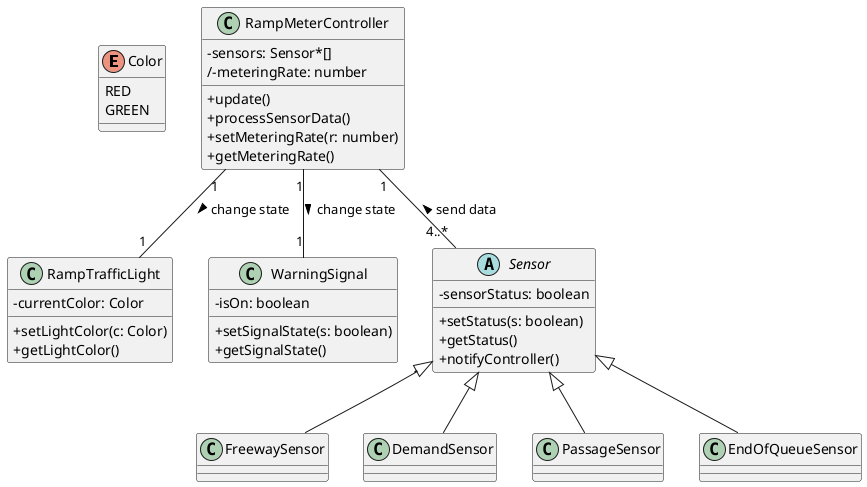 @startuml
skinparam classAttributeIconSize 0

enum Color {
RED
GREEN
}

class RampMeterController {
-sensors: Sensor*[]
/-meteringRate: number
+update()
+processSensorData()
+setMeteringRate(r: number)
+getMeteringRate()
}

class RampTrafficLight {
-currentColor: Color
+setLightColor(c: Color)
+getLightColor()
}

class WarningSignal {
-isOn: boolean
+setSignalState(s: boolean)
+getSignalState()
}

abstract class Sensor {
-sensorStatus: boolean
+setStatus(s: boolean)
+getStatus()
+notifyController()
}

class FreewaySensor {
}
class DemandSensor {
}
class PassageSensor {
}
class EndOfQueueSensor {
}

Sensor <|-- FreewaySensor
Sensor <|-- DemandSensor
Sensor <|-- PassageSensor
Sensor <|-- EndOfQueueSensor

RampMeterController "1" -- "4..*" Sensor : send data <

RampMeterController "1" -- "1" RampTrafficLight : change state >
RampMeterController "1" -- "1" WarningSignal : change state >

@enduml